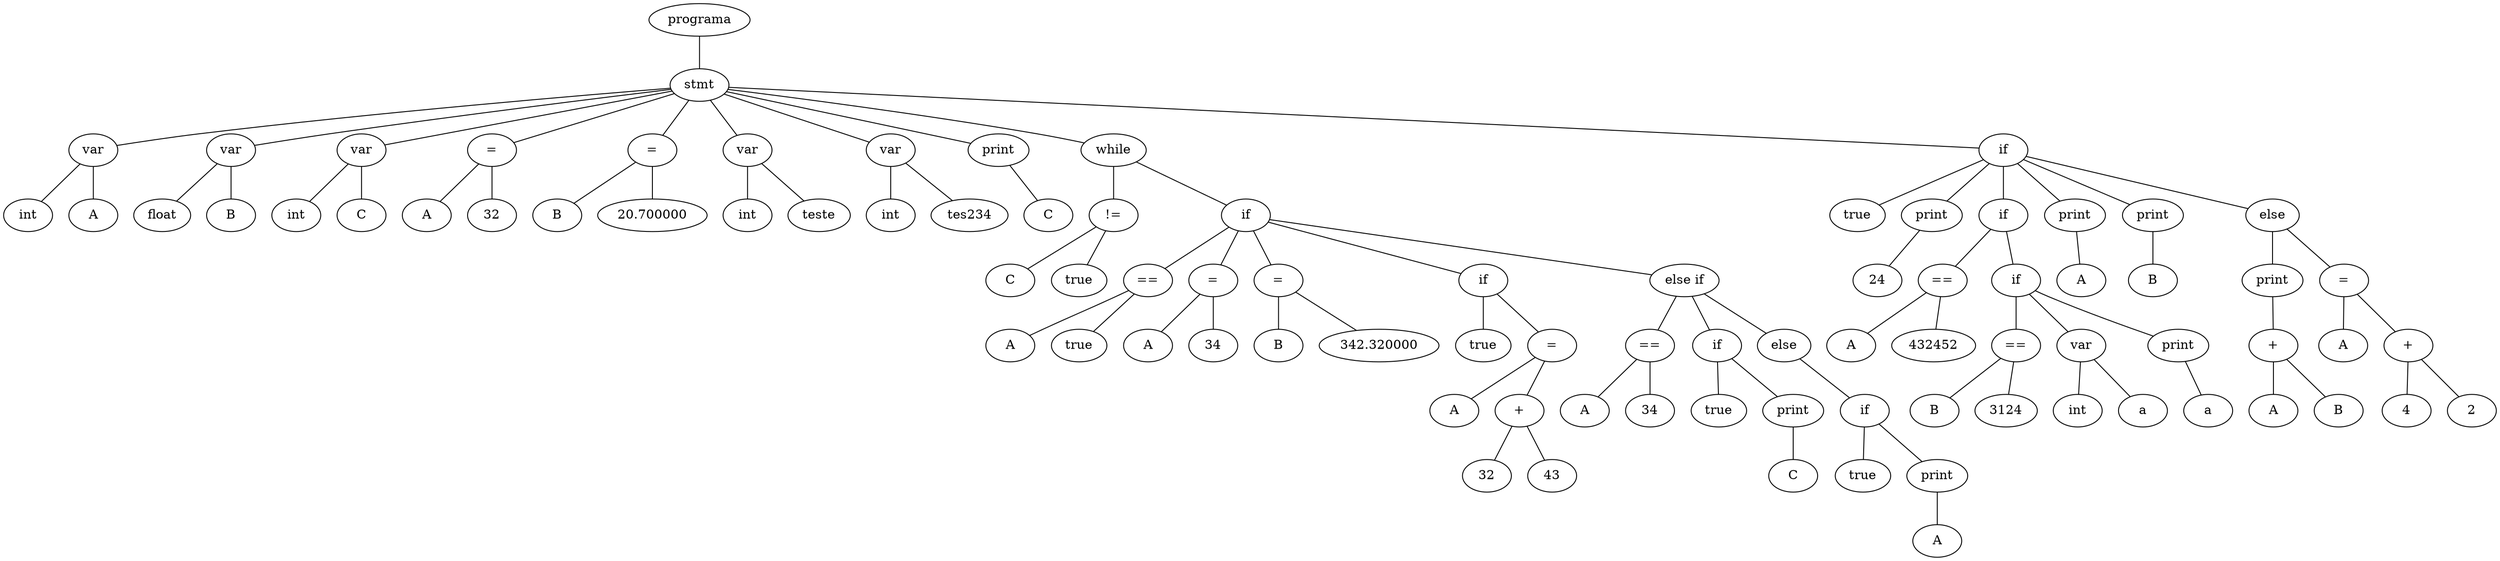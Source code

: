 graph G{
	N100[label="programa"];
	N3[label="stmt"];
	N0[label="var"];
	N1[label="int"];
	N0 -- N1;
	N2[label="A"];
	N0 -- N2;
	N3 -- N0;
	N4[label="var"];
	N5[label="float"];
	N4 -- N5;
	N6[label="B"];
	N4 -- N6;
	N3 -- N4;
	N7[label="var"];
	N8[label="int"];
	N7 -- N8;
	N9[label="C"];
	N7 -- N9;
	N3 -- N7;
	N11[label="="];
	N12[label="A"];
	N11 -- N12;
	N10[label="32"];
	N11 -- N10;
	N3 -- N11;
	N14[label="="];
	N15[label="B"];
	N14 -- N15;
	N13[label="20.700000"];
	N14 -- N13;
	N3 -- N14;
	N16[label="var"];
	N17[label="int"];
	N16 -- N17;
	N18[label="teste"];
	N16 -- N18;
	N3 -- N16;
	N19[label="var"];
	N20[label="int"];
	N19 -- N20;
	N21[label="tes234"];
	N19 -- N21;
	N3 -- N19;
	N23[label="print"];
	N22[label="C"];
	N23 -- N22;
	N3 -- N23;
	N64[label="while"];
	N26[label="!="];
	N24[label="C"];
	N26 -- N24;
	N25[label="true"];
	N26 -- N25;
	N64 -- N26;
	N62[label="if"];
	N29[label="=="];
	N27[label="A"];
	N29 -- N27;
	N28[label="true"];
	N29 -- N28;
	N62 -- N29;
	N31[label="="];
	N32[label="A"];
	N31 -- N32;
	N30[label="34"];
	N31 -- N30;
	N62 -- N31;
	N35[label="="];
	N36[label="B"];
	N35 -- N36;
	N34[label="342.320000"];
	N35 -- N34;
	N62 -- N35;
	N44[label="if"];
	N37[label="true"];
	N44 -- N37;
	N41[label="="];
	N42[label="A"];
	N41 -- N42;
	N40[label="+"];
	N38[label="32"];
	N40 -- N38;
	N39[label="43"];
	N40 -- N39;
	N41 -- N40;
	N44 -- N41;
	N62 -- N44;
	N61[label="else if"];
	N47[label="=="];
	N45[label="A"];
	N47 -- N45;
	N46[label="34"];
	N47 -- N46;
	N61 -- N47;
	N52[label="if"];
	N48[label="true"];
	N52 -- N48;
	N50[label="print"];
	N49[label="C"];
	N50 -- N49;
	N52 -- N50;
	N61 -- N52;
	N60[label="else"];
	N58[label="if"];
	N54[label="true"];
	N58 -- N54;
	N56[label="print"];
	N55[label="A"];
	N56 -- N55;
	N58 -- N56;
	N60 -- N58;
	N61 -- N60;
	N62 -- N61;
	N64 -- N62;
	N3 -- N64;
	N99[label="if"];
	N65[label="true"];
	N99 -- N65;
	N67[label="print"];
	N66[label="24"];
	N67 -- N66;
	N99 -- N67;
	N83[label="if"];
	N71[label="=="];
	N69[label="A"];
	N71 -- N69;
	N70[label="432452"];
	N71 -- N70;
	N83 -- N71;
	N81[label="if"];
	N74[label="=="];
	N72[label="B"];
	N74 -- N72;
	N73[label="3124"];
	N74 -- N73;
	N81 -- N74;
	N75[label="var"];
	N76[label="int"];
	N75 -- N76;
	N77[label="a"];
	N75 -- N77;
	N81 -- N75;
	N80[label="print"];
	N79[label="a"];
	N80 -- N79;
	N81 -- N80;
	N83 -- N81;
	N99 -- N83;
	N85[label="print"];
	N84[label="A"];
	N85 -- N84;
	N99 -- N85;
	N87[label="print"];
	N86[label="B"];
	N87 -- N86;
	N99 -- N87;
	N98[label="else"];
	N91[label="print"];
	N90[label="+"];
	N88[label="A"];
	N90 -- N88;
	N89[label="B"];
	N90 -- N89;
	N91 -- N90;
	N98 -- N91;
	N96[label="="];
	N97[label="A"];
	N96 -- N97;
	N95[label="+"];
	N93[label="4"];
	N95 -- N93;
	N94[label="2"];
	N95 -- N94;
	N96 -- N95;
	N98 -- N96;
	N99 -- N98;
	N3 -- N99;
	N100 -- N3;
}